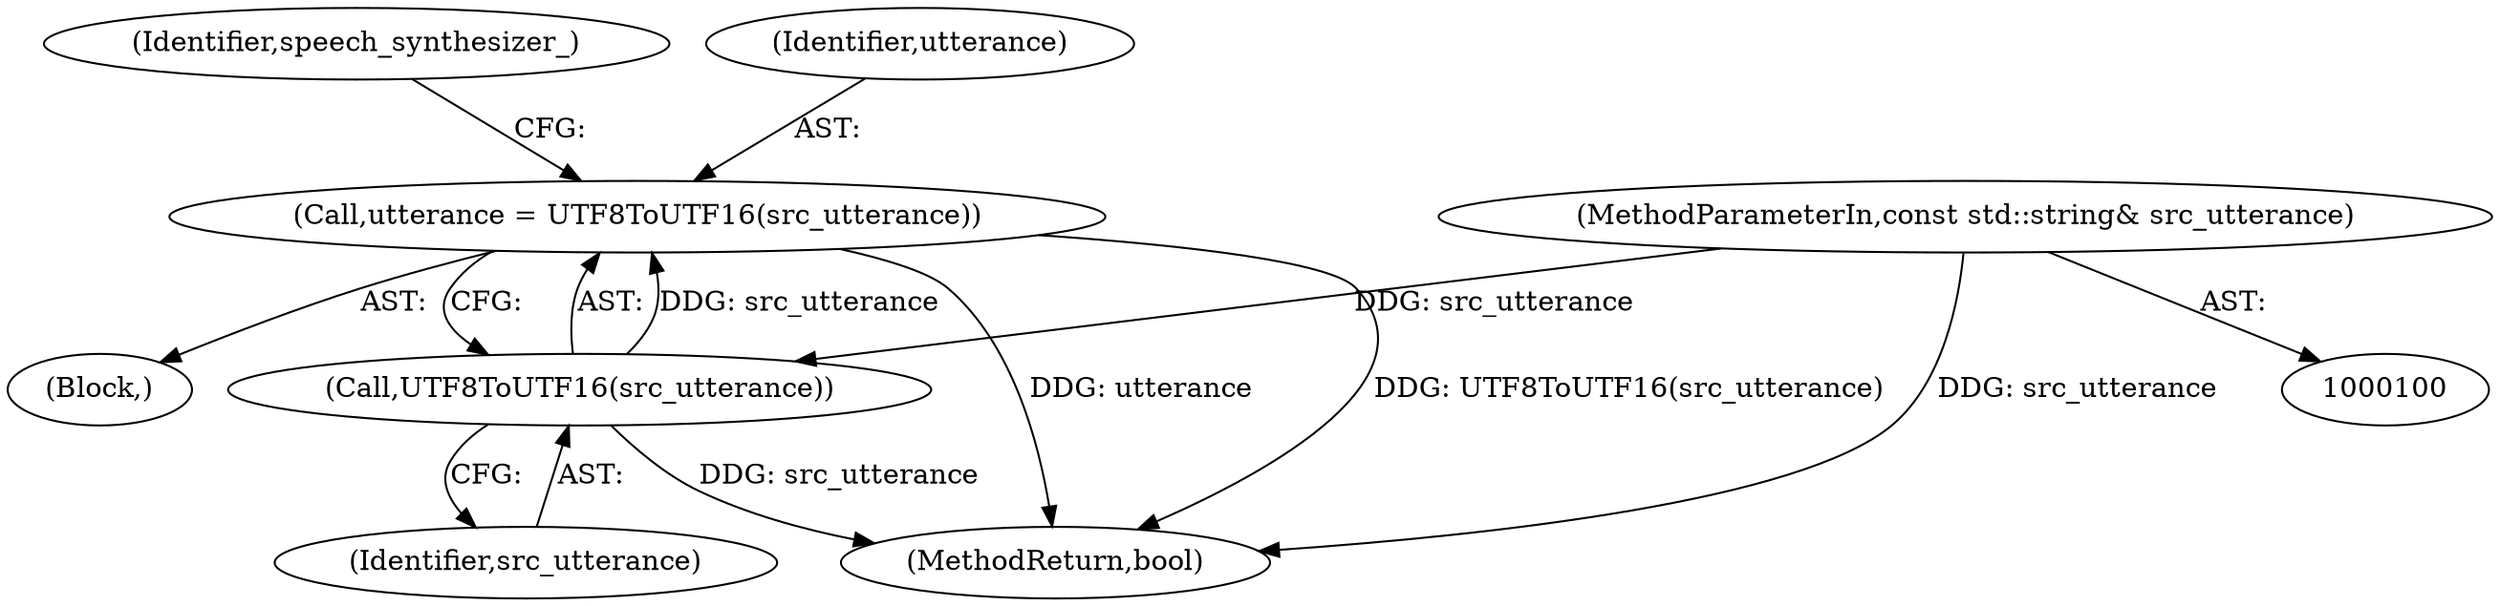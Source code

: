 digraph "1_Chrome_c63f2b7fe4fe2977f858a8e36d5f48db17eff2e7_29@del" {
"1000109" [label="(Call,utterance = UTF8ToUTF16(src_utterance))"];
"1000111" [label="(Call,UTF8ToUTF16(src_utterance))"];
"1000101" [label="(MethodParameterIn,const std::string& src_utterance)"];
"1000115" [label="(Identifier,speech_synthesizer_)"];
"1000111" [label="(Call,UTF8ToUTF16(src_utterance))"];
"1000107" [label="(Block,)"];
"1000110" [label="(Identifier,utterance)"];
"1000109" [label="(Call,utterance = UTF8ToUTF16(src_utterance))"];
"1000149" [label="(MethodReturn,bool)"];
"1000112" [label="(Identifier,src_utterance)"];
"1000101" [label="(MethodParameterIn,const std::string& src_utterance)"];
"1000109" -> "1000107"  [label="AST: "];
"1000109" -> "1000111"  [label="CFG: "];
"1000110" -> "1000109"  [label="AST: "];
"1000111" -> "1000109"  [label="AST: "];
"1000115" -> "1000109"  [label="CFG: "];
"1000109" -> "1000149"  [label="DDG: UTF8ToUTF16(src_utterance)"];
"1000109" -> "1000149"  [label="DDG: utterance"];
"1000111" -> "1000109"  [label="DDG: src_utterance"];
"1000111" -> "1000112"  [label="CFG: "];
"1000112" -> "1000111"  [label="AST: "];
"1000111" -> "1000149"  [label="DDG: src_utterance"];
"1000101" -> "1000111"  [label="DDG: src_utterance"];
"1000101" -> "1000100"  [label="AST: "];
"1000101" -> "1000149"  [label="DDG: src_utterance"];
}
